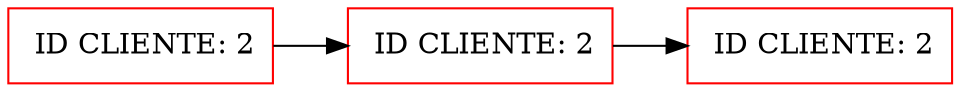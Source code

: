 digraph G { 
node[shape=box, color=red];
nodo1670675563[label=" ID CLIENTE: 2"]
nodo723074861[label=" ID CLIENTE: 2"]
nodo895328852[label=" ID CLIENTE: 2"]
nodo1670675563 -> nodo723074861;
nodo723074861 -> nodo895328852;
rankdir=LR;
} 
